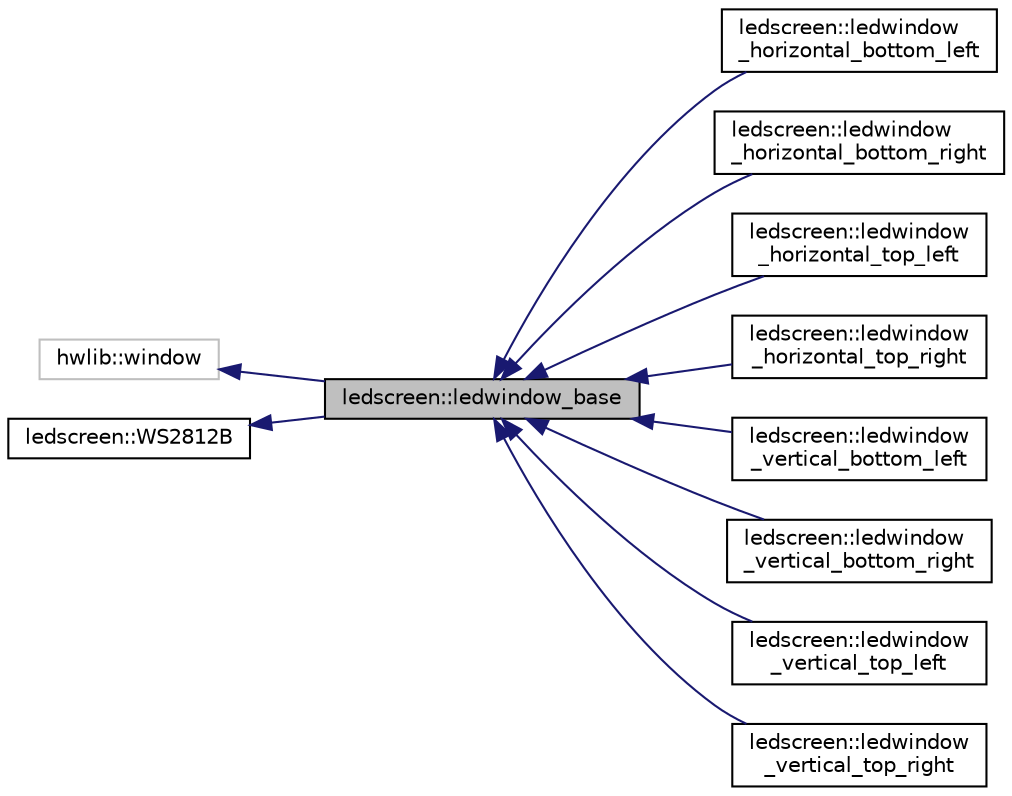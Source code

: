 digraph "ledscreen::ledwindow_base"
{
  edge [fontname="Helvetica",fontsize="10",labelfontname="Helvetica",labelfontsize="10"];
  node [fontname="Helvetica",fontsize="10",shape=record];
  rankdir="LR";
  Node0 [label="ledscreen::ledwindow_base",height=0.2,width=0.4,color="black", fillcolor="grey75", style="filled", fontcolor="black"];
  Node1 -> Node0 [dir="back",color="midnightblue",fontsize="10",style="solid",fontname="Helvetica"];
  Node1 [label="hwlib::window",height=0.2,width=0.4,color="grey75", fillcolor="white", style="filled"];
  Node2 -> Node0 [dir="back",color="midnightblue",fontsize="10",style="solid",fontname="Helvetica"];
  Node2 [label="ledscreen::WS2812B",height=0.2,width=0.4,color="black", fillcolor="white", style="filled",URL="$classledscreen_1_1WS2812B.html",tooltip="Base class for a WS2812B LED strip. "];
  Node0 -> Node3 [dir="back",color="midnightblue",fontsize="10",style="solid",fontname="Helvetica"];
  Node3 [label="ledscreen::ledwindow\l_horizontal_bottom_left",height=0.2,width=0.4,color="black", fillcolor="white", style="filled",URL="$classledscreen_1_1ledwindow__horizontal__bottom__left.html",tooltip="Layout expansion on ledscreen::window_base. "];
  Node0 -> Node4 [dir="back",color="midnightblue",fontsize="10",style="solid",fontname="Helvetica"];
  Node4 [label="ledscreen::ledwindow\l_horizontal_bottom_right",height=0.2,width=0.4,color="black", fillcolor="white", style="filled",URL="$classledscreen_1_1ledwindow__horizontal__bottom__right.html",tooltip="Layout expansion on ledscreen::window_base. "];
  Node0 -> Node5 [dir="back",color="midnightblue",fontsize="10",style="solid",fontname="Helvetica"];
  Node5 [label="ledscreen::ledwindow\l_horizontal_top_left",height=0.2,width=0.4,color="black", fillcolor="white", style="filled",URL="$classledscreen_1_1ledwindow__horizontal__top__left.html",tooltip="Layout expansion on ledscreen::window_base. "];
  Node0 -> Node6 [dir="back",color="midnightblue",fontsize="10",style="solid",fontname="Helvetica"];
  Node6 [label="ledscreen::ledwindow\l_horizontal_top_right",height=0.2,width=0.4,color="black", fillcolor="white", style="filled",URL="$classledscreen_1_1ledwindow__horizontal__top__right.html",tooltip="Layout expansion on ledscreen::window_base. "];
  Node0 -> Node7 [dir="back",color="midnightblue",fontsize="10",style="solid",fontname="Helvetica"];
  Node7 [label="ledscreen::ledwindow\l_vertical_bottom_left",height=0.2,width=0.4,color="black", fillcolor="white", style="filled",URL="$classledscreen_1_1ledwindow__vertical__bottom__left.html",tooltip="Layout expansion on ledscreen::window_base. "];
  Node0 -> Node8 [dir="back",color="midnightblue",fontsize="10",style="solid",fontname="Helvetica"];
  Node8 [label="ledscreen::ledwindow\l_vertical_bottom_right",height=0.2,width=0.4,color="black", fillcolor="white", style="filled",URL="$classledscreen_1_1ledwindow__vertical__bottom__right.html",tooltip="Layout expansion on ledscreen::window_base. "];
  Node0 -> Node9 [dir="back",color="midnightblue",fontsize="10",style="solid",fontname="Helvetica"];
  Node9 [label="ledscreen::ledwindow\l_vertical_top_left",height=0.2,width=0.4,color="black", fillcolor="white", style="filled",URL="$classledscreen_1_1ledwindow__vertical__top__left.html",tooltip="Layout expansion on ledscreen::window_base. "];
  Node0 -> Node10 [dir="back",color="midnightblue",fontsize="10",style="solid",fontname="Helvetica"];
  Node10 [label="ledscreen::ledwindow\l_vertical_top_right",height=0.2,width=0.4,color="black", fillcolor="white", style="filled",URL="$classledscreen_1_1ledwindow__vertical__top__right.html",tooltip="Layout expansion on ledscreen::window_base. "];
}
